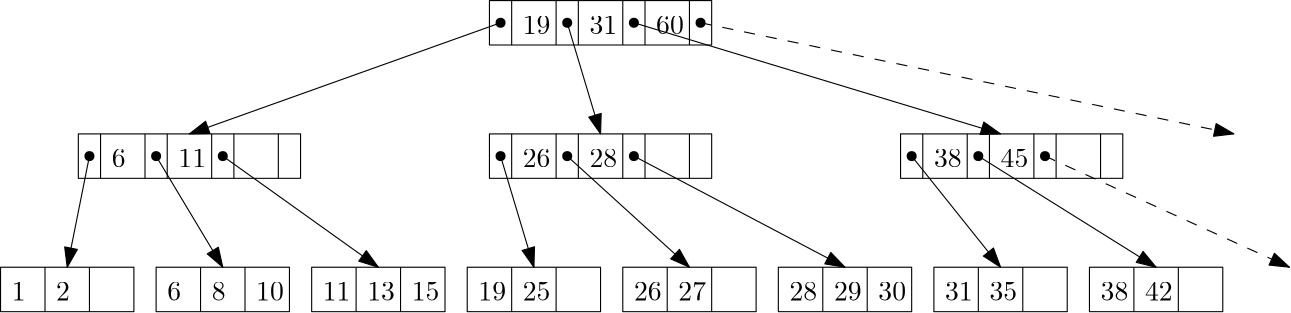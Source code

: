 <?xml version="1.0"?>
<!DOCTYPE ipe SYSTEM "ipe.dtd">
<ipe version="70005" creator="Ipe 7.1.4">
<info created="D:20160327185759" modified="D:20160327191222"/>
<ipestyle name="basic">
<symbol name="arrow/arc(spx)">
<path stroke="sym-stroke" fill="sym-stroke" pen="sym-pen">
0 0 m
-1 0.333 l
-1 -0.333 l
h
</path>
</symbol>
<symbol name="arrow/farc(spx)">
<path stroke="sym-stroke" fill="white" pen="sym-pen">
0 0 m
-1 0.333 l
-1 -0.333 l
h
</path>
</symbol>
<symbol name="mark/circle(sx)" transformations="translations">
<path fill="sym-stroke">
0.6 0 0 0.6 0 0 e
0.4 0 0 0.4 0 0 e
</path>
</symbol>
<symbol name="mark/disk(sx)" transformations="translations">
<path fill="sym-stroke">
0.6 0 0 0.6 0 0 e
</path>
</symbol>
<symbol name="mark/fdisk(sfx)" transformations="translations">
<group>
<path fill="sym-fill">
0.5 0 0 0.5 0 0 e
</path>
<path fill="sym-stroke" fillrule="eofill">
0.6 0 0 0.6 0 0 e
0.4 0 0 0.4 0 0 e
</path>
</group>
</symbol>
<symbol name="mark/box(sx)" transformations="translations">
<path fill="sym-stroke" fillrule="eofill">
-0.6 -0.6 m
0.6 -0.6 l
0.6 0.6 l
-0.6 0.6 l
h
-0.4 -0.4 m
0.4 -0.4 l
0.4 0.4 l
-0.4 0.4 l
h
</path>
</symbol>
<symbol name="mark/square(sx)" transformations="translations">
<path fill="sym-stroke">
-0.6 -0.6 m
0.6 -0.6 l
0.6 0.6 l
-0.6 0.6 l
h
</path>
</symbol>
<symbol name="mark/fsquare(sfx)" transformations="translations">
<group>
<path fill="sym-fill">
-0.5 -0.5 m
0.5 -0.5 l
0.5 0.5 l
-0.5 0.5 l
h
</path>
<path fill="sym-stroke" fillrule="eofill">
-0.6 -0.6 m
0.6 -0.6 l
0.6 0.6 l
-0.6 0.6 l
h
-0.4 -0.4 m
0.4 -0.4 l
0.4 0.4 l
-0.4 0.4 l
h
</path>
</group>
</symbol>
<symbol name="mark/cross(sx)" transformations="translations">
<group>
<path fill="sym-stroke">
-0.43 -0.57 m
0.57 0.43 l
0.43 0.57 l
-0.57 -0.43 l
h
</path>
<path fill="sym-stroke">
-0.43 0.57 m
0.57 -0.43 l
0.43 -0.57 l
-0.57 0.43 l
h
</path>
</group>
</symbol>
<symbol name="arrow/fnormal(spx)">
<path stroke="sym-stroke" fill="white" pen="sym-pen">
0 0 m
-1 0.333 l
-1 -0.333 l
h
</path>
</symbol>
<symbol name="arrow/pointed(spx)">
<path stroke="sym-stroke" fill="sym-stroke" pen="sym-pen">
0 0 m
-1 0.333 l
-0.8 0 l
-1 -0.333 l
h
</path>
</symbol>
<symbol name="arrow/fpointed(spx)">
<path stroke="sym-stroke" fill="white" pen="sym-pen">
0 0 m
-1 0.333 l
-0.8 0 l
-1 -0.333 l
h
</path>
</symbol>
<symbol name="arrow/linear(spx)">
<path stroke="sym-stroke" pen="sym-pen">
-1 0.333 m
0 0 l
-1 -0.333 l
</path>
</symbol>
<symbol name="arrow/fdouble(spx)">
<path stroke="sym-stroke" fill="white" pen="sym-pen">
0 0 m
-1 0.333 l
-1 -0.333 l
h
-1 0 m
-2 0.333 l
-2 -0.333 l
h
</path>
</symbol>
<symbol name="arrow/double(spx)">
<path stroke="sym-stroke" fill="sym-stroke" pen="sym-pen">
0 0 m
-1 0.333 l
-1 -0.333 l
h
-1 0 m
-2 0.333 l
-2 -0.333 l
h
</path>
</symbol>
<pen name="heavier" value="0.8"/>
<pen name="fat" value="1.2"/>
<pen name="ultrafat" value="2"/>
<symbolsize name="large" value="5"/>
<symbolsize name="small" value="2"/>
<symbolsize name="tiny" value="1.1"/>
<arrowsize name="large" value="10"/>
<arrowsize name="small" value="5"/>
<arrowsize name="tiny" value="3"/>
<color name="red" value="1 0 0"/>
<color name="green" value="0 1 0"/>
<color name="blue" value="0 0 1"/>
<color name="yellow" value="1 1 0"/>
<color name="orange" value="1 0.647 0"/>
<color name="gold" value="1 0.843 0"/>
<color name="purple" value="0.627 0.125 0.941"/>
<color name="gray" value="0.745"/>
<color name="brown" value="0.647 0.165 0.165"/>
<color name="navy" value="0 0 0.502"/>
<color name="pink" value="1 0.753 0.796"/>
<color name="seagreen" value="0.18 0.545 0.341"/>
<color name="turquoise" value="0.251 0.878 0.816"/>
<color name="violet" value="0.933 0.51 0.933"/>
<color name="darkblue" value="0 0 0.545"/>
<color name="darkcyan" value="0 0.545 0.545"/>
<color name="darkgray" value="0.663"/>
<color name="darkgreen" value="0 0.392 0"/>
<color name="darkmagenta" value="0.545 0 0.545"/>
<color name="darkorange" value="1 0.549 0"/>
<color name="darkred" value="0.545 0 0"/>
<color name="lightblue" value="0.678 0.847 0.902"/>
<color name="lightcyan" value="0.878 1 1"/>
<color name="lightgray" value="0.827"/>
<color name="lightgreen" value="0.565 0.933 0.565"/>
<color name="lightyellow" value="1 1 0.878"/>
<dashstyle name="dashed" value="[4] 0"/>
<dashstyle name="dotted" value="[1 3] 0"/>
<dashstyle name="dash dotted" value="[4 2 1 2] 0"/>
<dashstyle name="dash dot dotted" value="[4 2 1 2 1 2] 0"/>
<textsize name="large" value="\large"/>
<textsize name="Large" value="\Large"/>
<textsize name="LARGE" value="\LARGE"/>
<textsize name="huge" value="\huge"/>
<textsize name="Huge" value="\Huge"/>
<textsize name="small" value="\small"/>
<textsize name="footnote" value="\footnotesize"/>
<textsize name="tiny" value="\tiny"/>
<textstyle name="center" begin="\begin{center}" end="\end{center}"/>
<textstyle name="itemize" begin="\begin{itemize}" end="\end{itemize}"/>
<textstyle name="item" begin="\begin{itemize}\item{}" end="\end{itemize}"/>
<gridsize name="4 pts" value="4"/>
<gridsize name="8 pts (~3 mm)" value="8"/>
<gridsize name="16 pts (~6 mm)" value="16"/>
<gridsize name="32 pts (~12 mm)" value="32"/>
<gridsize name="10 pts (~3.5 mm)" value="10"/>
<gridsize name="20 pts (~7 mm)" value="20"/>
<gridsize name="14 pts (~5 mm)" value="14"/>
<gridsize name="28 pts (~10 mm)" value="28"/>
<gridsize name="56 pts (~20 mm)" value="56"/>
<anglesize name="90 deg" value="90"/>
<anglesize name="60 deg" value="60"/>
<anglesize name="45 deg" value="45"/>
<anglesize name="30 deg" value="30"/>
<anglesize name="22.5 deg" value="22.5"/>
<tiling name="falling" angle="-60" step="4" width="1"/>
<tiling name="rising" angle="30" step="4" width="1"/>
</ipestyle>
<page>
<layer name="alpha"/>
<view layers="alpha" active="alpha"/>
<path layer="alpha" stroke="black">
16 592 m
16 576 l
64 576 l
64 592 l
h
</path>
<path stroke="black">
32 592 m
32 576 l
</path>
<path stroke="black">
48 592 m
48 576 l
</path>
<path matrix="1 0 0 1 56 0" stroke="black">
16 592 m
16 576 l
64 576 l
64 592 l
h
</path>
<path matrix="1 0 0 1 56 0" stroke="black">
32 592 m
32 576 l
</path>
<path matrix="1 0 0 1 56 0" stroke="black">
48 592 m
48 576 l
</path>
<path matrix="1 0 0 1 112 0" stroke="black">
16 592 m
16 576 l
64 576 l
64 592 l
h
</path>
<path matrix="1 0 0 1 112 0" stroke="black">
32 592 m
32 576 l
</path>
<path matrix="1 0 0 1 112 0" stroke="black">
48 592 m
48 576 l
</path>
<path matrix="1 0 0 1 168 0" stroke="black">
16 592 m
16 576 l
64 576 l
64 592 l
h
</path>
<path matrix="1 0 0 1 168 0" stroke="black">
32 592 m
32 576 l
</path>
<path matrix="1 0 0 1 168 0" stroke="black">
48 592 m
48 576 l
</path>
<path matrix="1 0 0 1 224 0" stroke="black">
16 592 m
16 576 l
64 576 l
64 592 l
h
</path>
<path matrix="1 0 0 1 224 0" stroke="black">
32 592 m
32 576 l
</path>
<path matrix="1 0 0 1 224 0" stroke="black">
48 592 m
48 576 l
</path>
<path matrix="1 0 0 1 280 0" stroke="black">
16 592 m
16 576 l
64 576 l
64 592 l
h
</path>
<path matrix="1 0 0 1 280 0" stroke="black">
32 592 m
32 576 l
</path>
<path matrix="1 0 0 1 280 0" stroke="black">
48 592 m
48 576 l
</path>
<path matrix="1 0 0 1 336 0" stroke="black">
16 592 m
16 576 l
64 576 l
64 592 l
h
</path>
<path matrix="1 0 0 1 336 0" stroke="black">
32 592 m
32 576 l
</path>
<path matrix="1 0 0 1 336 0" stroke="black">
48 592 m
48 576 l
</path>
<path matrix="1 0 0 1 392 0" stroke="black">
16 592 m
16 576 l
64 576 l
64 592 l
h
</path>
<path matrix="1 0 0 1 392 0" stroke="black">
32 592 m
32 576 l
</path>
<path matrix="1 0 0 1 392 0" stroke="black">
48 592 m
48 576 l
</path>
<path matrix="1 0 0 1 -20 0" stroke="black">
64 640 m
64 624 l
144 624 l
144 640 l
h
</path>
<path matrix="1 0 0 1 -20 0" stroke="black">
72 640 m
72 624 l
</path>
<path matrix="1 0 0 1 -20 0" stroke="black">
88 640 m
88 624 l
</path>
<path matrix="1 0 0 1 -20 0" stroke="black">
96 640 m
96 624 l
</path>
<path matrix="1 0 0 1 -20 0" stroke="black">
112 640 m
112 624 l
</path>
<path matrix="1 0 0 1 -20 0" stroke="black">
120 640 m
120 624 l
</path>
<path matrix="1 0 0 1 -20 0" stroke="black">
136 640 m
136 624 l
</path>
<path matrix="1 0 0 1 128 0" stroke="black">
64 640 m
64 624 l
144 624 l
144 640 l
h
</path>
<path matrix="1 0 0 1 128 0" stroke="black">
72 640 m
72 624 l
</path>
<path matrix="1 0 0 1 128 0" stroke="black">
88 640 m
88 624 l
</path>
<path matrix="1 0 0 1 128 0" stroke="black">
96 640 m
96 624 l
</path>
<path matrix="1 0 0 1 128 0" stroke="black">
112 640 m
112 624 l
</path>
<path matrix="1 0 0 1 128 0" stroke="black">
120 640 m
120 624 l
</path>
<path matrix="1 0 0 1 128 0" stroke="black">
136 640 m
136 624 l
</path>
<path matrix="1 0 0 1 276 0" stroke="black">
64 640 m
64 624 l
144 624 l
144 640 l
h
</path>
<path matrix="1 0 0 1 276 0" stroke="black">
72 640 m
72 624 l
</path>
<path matrix="1 0 0 1 276 0" stroke="black">
88 640 m
88 624 l
</path>
<path matrix="1 0 0 1 276 0" stroke="black">
96 640 m
96 624 l
</path>
<path matrix="1 0 0 1 276 0" stroke="black">
112 640 m
112 624 l
</path>
<path matrix="1 0 0 1 276 0" stroke="black">
120 640 m
120 624 l
</path>
<path matrix="1 0 0 1 276 0" stroke="black">
136 640 m
136 624 l
</path>
<path matrix="1 0 0 1 128 48" stroke="black">
64 640 m
64 624 l
144 624 l
144 640 l
h
</path>
<path matrix="1 0 0 1 128 48" stroke="black">
72 640 m
72 624 l
</path>
<path matrix="1 0 0 1 128 48" stroke="black">
88 640 m
88 624 l
</path>
<path matrix="1 0 0 1 128 48" stroke="black">
96 640 m
96 624 l
</path>
<path matrix="1 0 0 1 128 48" stroke="black">
112 640 m
112 624 l
</path>
<path matrix="1 0 0 1 128 48" stroke="black">
120 640 m
120 624 l
</path>
<path matrix="1 0 0 1 128 48" stroke="black">
136 640 m
136 624 l
</path>
<text matrix="1 0 0 1 0 -4" transformations="translations" pos="20 584" stroke="black" type="label" width="4.981" height="6.42" depth="0" valign="baseline">1</text>
<text transformations="translations" pos="36 580" stroke="black" type="label" width="4.981" height="6.42" depth="0" valign="baseline">$2$</text>
<text matrix="1 0 0 1 -20 -8" transformations="translations" pos="76 636" stroke="black" type="label" width="4.981" height="6.42" depth="0" valign="baseline">$6$</text>
<text matrix="1 0 0 1 -8 0" transformations="translations" pos="84 580" stroke="black" type="label" width="4.981" height="6.42" depth="0" valign="baseline">6</text>
<text matrix="1 0 0 1 32 0" transformations="translations" pos="100 580" stroke="black" type="label" width="9.963" height="6.42" depth="0" valign="baseline">11</text>
<text matrix="1 0 0 1 64 0" transformations="translations" pos="100 580" stroke="black" type="label" width="9.963" height="6.42" depth="0" valign="baseline">15</text>
<text matrix="1 0 0 1 -20 48" transformations="translations" pos="100 580" stroke="black" type="label" width="9.963" height="6.42" depth="0" valign="baseline">11</text>
<text matrix="1 0 0 1 -8 0" transformations="translations" pos="100 580" stroke="black" type="label" width="4.981" height="6.42" depth="0" valign="baseline">8</text>
<text matrix="1 0 0 1 -8 0" transformations="translations" pos="116 580" stroke="black" type="label" width="9.963" height="6.42" depth="0" valign="baseline">10</text>
<text matrix="1 0 0 1 -16 0" transformations="translations" pos="164 580" stroke="black" type="label" width="9.963" height="6.42" depth="0" valign="baseline">13</text>
<text matrix="1 0 0 1 -24 0" transformations="translations" pos="212 580" stroke="black" type="label" width="9.963" height="6.42" depth="0" valign="baseline">19</text>
<text matrix="1 0 0 1 -24 0" transformations="translations" pos="228 580" stroke="black" type="label" width="9.963" height="6.42" depth="0" valign="baseline">25</text>
<text matrix="1 0 0 1 -32 0" transformations="translations" pos="276 580" stroke="black" type="label" width="9.963" height="6.42" depth="0" valign="baseline">26</text>
<text matrix="1 0 0 1 -32 0" transformations="translations" pos="292 580" stroke="black" type="label" width="9.963" height="6.42" depth="0" valign="baseline">27</text>
<text matrix="1 0 0 1 -40 0" transformations="translations" pos="340 580" stroke="black" type="label" width="9.963" height="6.42" depth="0" valign="baseline">28</text>
<text matrix="1 0 0 1 -40 0" transformations="translations" pos="356 580" stroke="black" type="label" width="9.963" height="6.42" depth="0" valign="baseline">29</text>
<text matrix="1 0 0 1 -40 0" transformations="translations" pos="372 580" stroke="black" type="label" width="9.963" height="6.42" depth="0" valign="baseline">30</text>
<text matrix="1 0 0 1 -48 0" transformations="translations" pos="404 580" stroke="black" type="label" width="9.963" height="6.42" depth="0" valign="baseline">31</text>
<text matrix="1 0 0 1 -48 0" transformations="translations" pos="420 580" stroke="black" type="label" width="9.963" height="6.42" depth="0" valign="baseline">35</text>
<text matrix="1 0 0 1 -56 0" transformations="translations" pos="468 580" stroke="black" type="label" width="9.963" height="6.42" depth="0" valign="baseline">38</text>
<text matrix="1 0 0 1 -56 0" transformations="translations" pos="484 580" stroke="black" type="label" width="9.963" height="6.42" depth="0" valign="baseline">42</text>
<text matrix="1 0 0 1 -48 0" transformations="translations" pos="252 628" stroke="black" type="label" width="9.963" height="6.42" depth="0" valign="baseline">26</text>
<text matrix="1 0 0 1 -48 0" transformations="translations" pos="276 628" stroke="black" type="label" width="9.963" height="6.42" depth="0" valign="baseline">28</text>
<text matrix="1 0 0 1 -92 0" transformations="translations" pos="444 628" stroke="black" type="label" width="9.963" height="6.42" depth="0" valign="baseline">38</text>
<text matrix="1 0 0 1 -92 0" transformations="translations" pos="468 628" stroke="black" type="label" width="9.963" height="6.42" depth="0" valign="baseline">45</text>
<text matrix="1 0 0 1 -64 0" transformations="translations" pos="268 676" stroke="black" type="label" width="9.963" height="6.42" depth="0" valign="baseline">19</text>
<text matrix="1 0 0 1 -64 0" transformations="translations" pos="292 676" stroke="black" type="label" width="9.963" height="6.42" depth="0" valign="baseline">31</text>
<text matrix="1 0 0 1 -64 0" transformations="translations" pos="316 676" stroke="black" type="label" width="9.963" height="6.42" depth="0" valign="baseline">60</text>
<use matrix="1 0 0 1 -20 0" name="mark/disk(sx)" pos="68 632" size="normal" stroke="black"/>
<use matrix="1 0 0 1 -20 0" name="mark/disk(sx)" pos="92 632" size="normal" stroke="black"/>
<use matrix="1 0 0 1 -20 0" name="mark/disk(sx)" pos="116 632" size="normal" stroke="black"/>
<use matrix="1 0 0 1 -48 0" name="mark/disk(sx)" pos="244 632" size="normal" stroke="black"/>
<use matrix="1 0 0 1 -48 0" name="mark/disk(sx)" pos="268 632" size="normal" stroke="black"/>
<use matrix="1 0 0 1 -48 0" name="mark/disk(sx)" pos="292 632" size="normal" stroke="black"/>
<use matrix="1 0 0 1 -64 0" name="mark/disk(sx)" pos="284 680" size="normal" stroke="black"/>
<use matrix="1 0 0 1 -64 0" name="mark/disk(sx)" pos="260 680" size="normal" stroke="black"/>
<use matrix="1 0 0 1 -64 0" name="mark/disk(sx)" pos="308 680" size="normal" stroke="black"/>
<use matrix="1 0 0 1 -92 0" name="mark/disk(sx)" pos="436 632" size="normal" stroke="black"/>
<use matrix="1 0 0 1 -92 0" name="mark/disk(sx)" pos="460 632" size="normal" stroke="black"/>
<use matrix="1 0 0 1 -64 0" name="mark/disk(sx)" pos="332 680" size="normal" stroke="black"/>
<use matrix="1 0 0 1 -92 0" name="mark/disk(sx)" pos="484 632" size="normal" stroke="black"/>
<path stroke="black" dash="dashed" arrow="normal/normal">
268 680 m
460 640 l
</path>
<path stroke="black" arrow="normal/normal">
244 680 m
376 640 l
</path>
<path stroke="black" arrow="normal/normal">
220 680 m
232 640 l
</path>
<path stroke="black" arrow="normal/normal">
196 680 m
84 640 l
</path>
<path stroke="black" arrow="normal/normal">
48 632 m
40 592 l
</path>
<path stroke="black" arrow="normal/normal">
72 632 m
96 592 l
</path>
<path stroke="black" arrow="normal/normal">
96 632 m
152 592 l
</path>
<path stroke="black" arrow="normal/normal">
196 632 m
208 592 l
</path>
<path stroke="black" arrow="normal/normal">
220 632 m
264 592 l
</path>
<path stroke="black" arrow="normal/normal">
244 632 m
320 592 l
</path>
<path stroke="black" arrow="normal/normal">
344 632 m
376 592 l
</path>
<path stroke="black" arrow="normal/normal">
368 632 m
432 592 l
</path>
<path stroke="black" dash="dashed" arrow="normal/normal">
392 632 m
480 592 l
</path>
</page>
</ipe>

